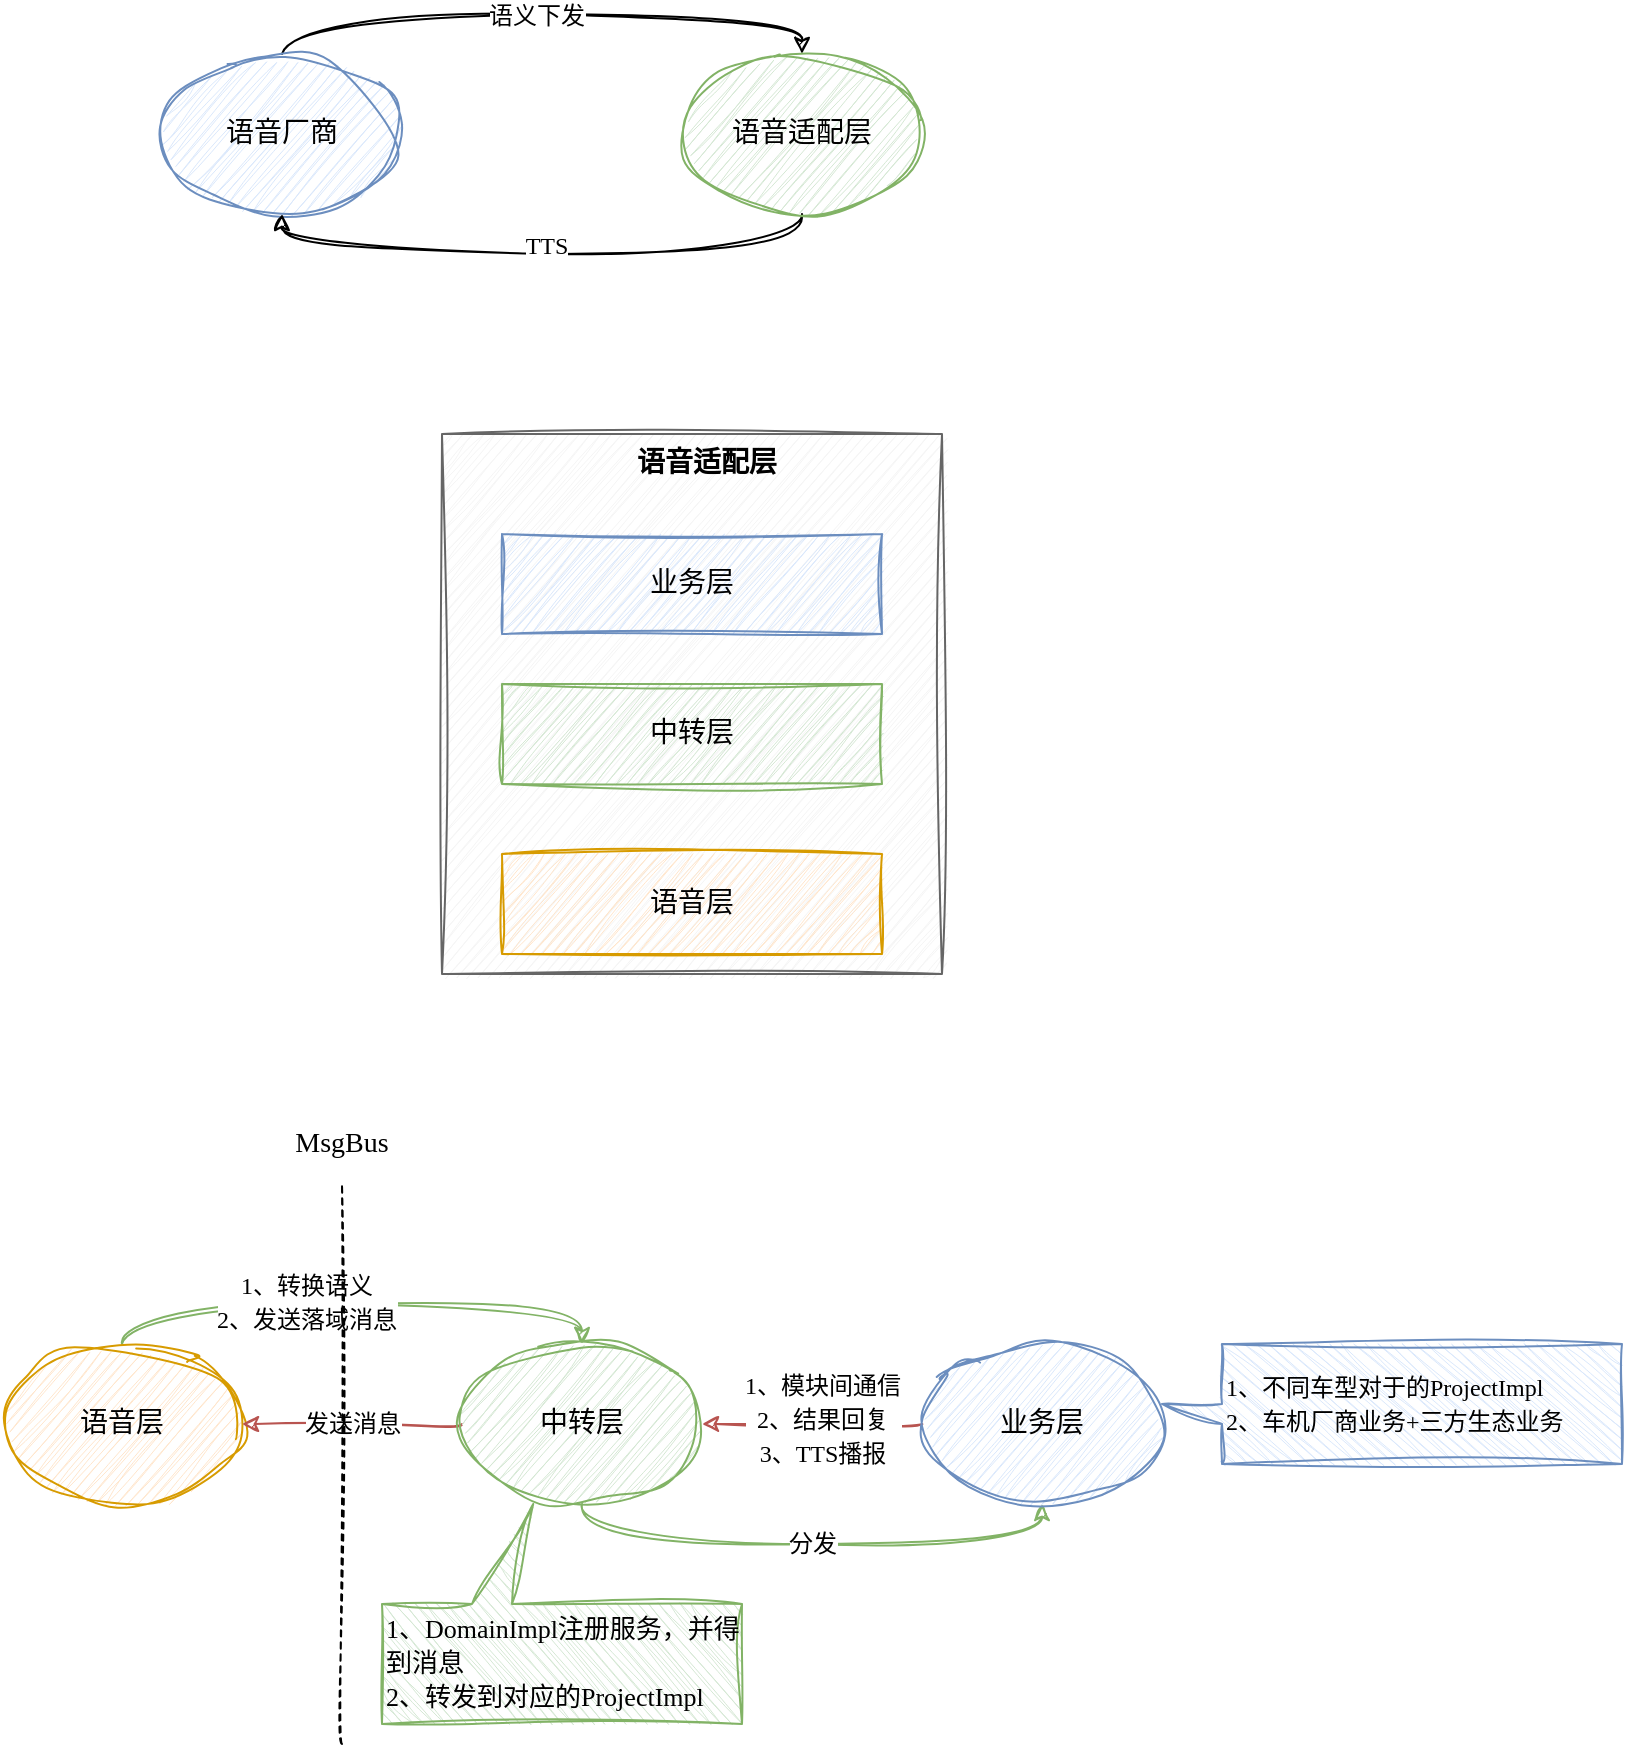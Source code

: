 <mxfile version="22.1.4" type="github">
  <diagram name="第 1 页" id="d6u8rMSGMx_cfphLrP2_">
    <mxGraphModel dx="1450" dy="638" grid="1" gridSize="10" guides="1" tooltips="1" connect="1" arrows="1" fold="1" page="0" pageScale="1" pageWidth="827" pageHeight="1169" math="0" shadow="0">
      <root>
        <mxCell id="0" />
        <mxCell id="1" parent="0" />
        <mxCell id="4i7KHp0y6DTovzWUpK-D-11" value="" style="rounded=0;whiteSpace=wrap;html=1;sketch=1;jiggle=2;curveFitting=1;strokeColor=#666666;align=center;verticalAlign=middle;fontFamily=Comic Sans MS;fontSize=14;fontColor=#333333;fillColor=#f5f5f5;" vertex="1" parent="1">
          <mxGeometry x="90" y="250" width="250" height="270" as="geometry" />
        </mxCell>
        <mxCell id="4i7KHp0y6DTovzWUpK-D-6" style="edgeStyle=orthogonalEdgeStyle;shape=connector;curved=1;rounded=1;sketch=1;jiggle=2;curveFitting=1;orthogonalLoop=1;jettySize=auto;html=1;exitX=0.5;exitY=0;exitDx=0;exitDy=0;entryX=0.5;entryY=0;entryDx=0;entryDy=0;labelBackgroundColor=default;strokeColor=default;align=center;verticalAlign=middle;fontFamily=Comic Sans MS;fontSize=14;fontColor=default;endArrow=classic;" edge="1" parent="1" source="4i7KHp0y6DTovzWUpK-D-2" target="4i7KHp0y6DTovzWUpK-D-3">
          <mxGeometry relative="1" as="geometry" />
        </mxCell>
        <mxCell id="4i7KHp0y6DTovzWUpK-D-8" value="&lt;font style=&quot;font-size: 12px;&quot;&gt;语义下发&lt;/font&gt;" style="edgeLabel;html=1;align=center;verticalAlign=middle;resizable=0;points=[];fontSize=14;fontFamily=Comic Sans MS;fontColor=default;" vertex="1" connectable="0" parent="4i7KHp0y6DTovzWUpK-D-6">
          <mxGeometry x="-0.02" y="-1" relative="1" as="geometry">
            <mxPoint as="offset" />
          </mxGeometry>
        </mxCell>
        <mxCell id="4i7KHp0y6DTovzWUpK-D-2" value="语音厂商" style="ellipse;whiteSpace=wrap;html=1;rounded=0;sketch=1;jiggle=2;curveFitting=1;strokeColor=#6c8ebf;align=center;verticalAlign=middle;fontFamily=Comic Sans MS;fontSize=14;fillColor=#dae8fc;" vertex="1" parent="1">
          <mxGeometry x="-50" y="60" width="120" height="80" as="geometry" />
        </mxCell>
        <mxCell id="4i7KHp0y6DTovzWUpK-D-7" style="edgeStyle=orthogonalEdgeStyle;shape=connector;curved=1;rounded=1;sketch=1;jiggle=2;curveFitting=1;orthogonalLoop=1;jettySize=auto;html=1;exitX=0.5;exitY=1;exitDx=0;exitDy=0;entryX=0.5;entryY=1;entryDx=0;entryDy=0;labelBackgroundColor=default;strokeColor=default;align=center;verticalAlign=middle;fontFamily=Comic Sans MS;fontSize=14;fontColor=default;endArrow=classic;" edge="1" parent="1" source="4i7KHp0y6DTovzWUpK-D-3" target="4i7KHp0y6DTovzWUpK-D-2">
          <mxGeometry relative="1" as="geometry" />
        </mxCell>
        <mxCell id="4i7KHp0y6DTovzWUpK-D-9" value="&lt;font style=&quot;font-size: 12px;&quot;&gt;TTS&lt;/font&gt;" style="edgeLabel;html=1;align=center;verticalAlign=middle;resizable=0;points=[];fontSize=14;fontFamily=Comic Sans MS;fontColor=default;" vertex="1" connectable="0" parent="4i7KHp0y6DTovzWUpK-D-7">
          <mxGeometry x="-0.013" y="-4" relative="1" as="geometry">
            <mxPoint as="offset" />
          </mxGeometry>
        </mxCell>
        <mxCell id="4i7KHp0y6DTovzWUpK-D-3" value="语音适配层" style="ellipse;whiteSpace=wrap;html=1;rounded=0;sketch=1;jiggle=2;curveFitting=1;strokeColor=#82b366;align=center;verticalAlign=middle;fontFamily=Comic Sans MS;fontSize=14;fillColor=#d5e8d4;" vertex="1" parent="1">
          <mxGeometry x="210" y="60" width="120" height="80" as="geometry" />
        </mxCell>
        <mxCell id="4i7KHp0y6DTovzWUpK-D-12" value="业务层" style="rounded=0;whiteSpace=wrap;html=1;sketch=1;jiggle=2;curveFitting=1;strokeColor=#6c8ebf;align=center;verticalAlign=middle;fontFamily=Comic Sans MS;fontSize=14;fillColor=#dae8fc;" vertex="1" parent="1">
          <mxGeometry x="120" y="300" width="190" height="50" as="geometry" />
        </mxCell>
        <mxCell id="4i7KHp0y6DTovzWUpK-D-13" value="中转层" style="rounded=0;whiteSpace=wrap;html=1;sketch=1;jiggle=2;curveFitting=1;strokeColor=#82b366;align=center;verticalAlign=middle;fontFamily=Comic Sans MS;fontSize=14;fillColor=#d5e8d4;" vertex="1" parent="1">
          <mxGeometry x="120" y="375" width="190" height="50" as="geometry" />
        </mxCell>
        <mxCell id="4i7KHp0y6DTovzWUpK-D-14" value="语音层" style="rounded=0;whiteSpace=wrap;html=1;sketch=1;jiggle=2;curveFitting=1;strokeColor=#d79b00;align=center;verticalAlign=middle;fontFamily=Comic Sans MS;fontSize=14;fillColor=#ffe6cc;" vertex="1" parent="1">
          <mxGeometry x="120" y="460" width="190" height="50" as="geometry" />
        </mxCell>
        <mxCell id="4i7KHp0y6DTovzWUpK-D-15" value="&lt;b&gt;语音适配层&lt;/b&gt;" style="text;html=1;strokeColor=none;fillColor=none;align=center;verticalAlign=middle;whiteSpace=wrap;rounded=0;fontSize=14;fontFamily=Comic Sans MS;fontColor=default;" vertex="1" parent="1">
          <mxGeometry x="185" y="250" width="75" height="30" as="geometry" />
        </mxCell>
        <mxCell id="4i7KHp0y6DTovzWUpK-D-19" style="edgeStyle=orthogonalEdgeStyle;shape=connector;curved=1;rounded=1;sketch=1;jiggle=2;curveFitting=1;orthogonalLoop=1;jettySize=auto;html=1;exitX=0.5;exitY=0;exitDx=0;exitDy=0;entryX=0.5;entryY=0;entryDx=0;entryDy=0;labelBackgroundColor=default;strokeColor=#82b366;align=center;verticalAlign=middle;fontFamily=Comic Sans MS;fontSize=14;fontColor=default;endArrow=classic;fillColor=#d5e8d4;" edge="1" parent="1" source="4i7KHp0y6DTovzWUpK-D-16" target="4i7KHp0y6DTovzWUpK-D-17">
          <mxGeometry relative="1" as="geometry" />
        </mxCell>
        <mxCell id="4i7KHp0y6DTovzWUpK-D-23" value="&lt;font style=&quot;font-size: 12px;&quot;&gt;1、转换语义&lt;br&gt;2、发送落域消息&lt;br&gt;&lt;/font&gt;" style="edgeLabel;html=1;align=center;verticalAlign=middle;resizable=0;points=[];fontSize=14;fontFamily=Comic Sans MS;fontColor=default;" vertex="1" connectable="0" parent="4i7KHp0y6DTovzWUpK-D-19">
          <mxGeometry x="-0.163" y="1" relative="1" as="geometry">
            <mxPoint x="-1" as="offset" />
          </mxGeometry>
        </mxCell>
        <mxCell id="4i7KHp0y6DTovzWUpK-D-16" value="语音层" style="ellipse;whiteSpace=wrap;html=1;rounded=0;sketch=1;jiggle=2;curveFitting=1;strokeColor=#d79b00;align=center;verticalAlign=middle;fontFamily=Comic Sans MS;fontSize=14;fillColor=#ffe6cc;" vertex="1" parent="1">
          <mxGeometry x="-130" y="705" width="120" height="80" as="geometry" />
        </mxCell>
        <mxCell id="4i7KHp0y6DTovzWUpK-D-20" value="&lt;font style=&quot;font-size: 12px;&quot;&gt;分发&lt;br&gt;&lt;/font&gt;" style="edgeStyle=orthogonalEdgeStyle;shape=connector;curved=1;rounded=1;sketch=1;jiggle=2;curveFitting=1;orthogonalLoop=1;jettySize=auto;html=1;exitX=0.5;exitY=1;exitDx=0;exitDy=0;entryX=0.5;entryY=1;entryDx=0;entryDy=0;labelBackgroundColor=default;strokeColor=#82b366;align=center;verticalAlign=middle;fontFamily=Comic Sans MS;fontSize=14;fontColor=default;endArrow=classic;fillColor=#d5e8d4;" edge="1" parent="1" source="4i7KHp0y6DTovzWUpK-D-17" target="4i7KHp0y6DTovzWUpK-D-18">
          <mxGeometry relative="1" as="geometry">
            <mxPoint as="offset" />
          </mxGeometry>
        </mxCell>
        <mxCell id="4i7KHp0y6DTovzWUpK-D-22" value="&lt;font style=&quot;font-size: 12px;&quot;&gt;发送消息&lt;/font&gt;" style="edgeStyle=orthogonalEdgeStyle;shape=connector;curved=1;rounded=1;sketch=1;jiggle=2;curveFitting=1;orthogonalLoop=1;jettySize=auto;html=1;exitX=0;exitY=0.5;exitDx=0;exitDy=0;entryX=1;entryY=0.5;entryDx=0;entryDy=0;labelBackgroundColor=default;strokeColor=#b85450;align=center;verticalAlign=middle;fontFamily=Comic Sans MS;fontSize=14;fontColor=default;endArrow=classic;fillColor=#f8cecc;" edge="1" parent="1" source="4i7KHp0y6DTovzWUpK-D-17" target="4i7KHp0y6DTovzWUpK-D-16">
          <mxGeometry relative="1" as="geometry">
            <mxPoint as="offset" />
          </mxGeometry>
        </mxCell>
        <mxCell id="4i7KHp0y6DTovzWUpK-D-17" value="中转层" style="ellipse;whiteSpace=wrap;html=1;rounded=0;sketch=1;jiggle=2;curveFitting=1;strokeColor=#82b366;align=center;verticalAlign=middle;fontFamily=Comic Sans MS;fontSize=14;fillColor=#d5e8d4;" vertex="1" parent="1">
          <mxGeometry x="100" y="705" width="120" height="80" as="geometry" />
        </mxCell>
        <mxCell id="4i7KHp0y6DTovzWUpK-D-21" style="edgeStyle=orthogonalEdgeStyle;shape=connector;curved=1;rounded=1;sketch=1;jiggle=2;curveFitting=1;orthogonalLoop=1;jettySize=auto;html=1;exitX=0;exitY=0.5;exitDx=0;exitDy=0;entryX=1;entryY=0.5;entryDx=0;entryDy=0;labelBackgroundColor=default;strokeColor=#b85450;align=center;verticalAlign=middle;fontFamily=Comic Sans MS;fontSize=14;fontColor=default;endArrow=classic;fillColor=#f8cecc;" edge="1" parent="1" source="4i7KHp0y6DTovzWUpK-D-18" target="4i7KHp0y6DTovzWUpK-D-17">
          <mxGeometry relative="1" as="geometry" />
        </mxCell>
        <mxCell id="4i7KHp0y6DTovzWUpK-D-26" value="&lt;font style=&quot;font-size: 12px;&quot;&gt;1、模块间通信&lt;br&gt;2、结果回复&lt;br&gt;3、TTS播报&lt;br&gt;&lt;/font&gt;" style="edgeLabel;html=1;align=center;verticalAlign=middle;resizable=0;points=[];fontSize=14;fontFamily=Comic Sans MS;fontColor=default;" vertex="1" connectable="0" parent="4i7KHp0y6DTovzWUpK-D-21">
          <mxGeometry x="0.182" y="-2" relative="1" as="geometry">
            <mxPoint x="15" as="offset" />
          </mxGeometry>
        </mxCell>
        <mxCell id="4i7KHp0y6DTovzWUpK-D-18" value="业务层" style="ellipse;whiteSpace=wrap;html=1;rounded=0;sketch=1;jiggle=2;curveFitting=1;strokeColor=#6c8ebf;align=center;verticalAlign=middle;fontFamily=Comic Sans MS;fontSize=14;fillColor=#dae8fc;" vertex="1" parent="1">
          <mxGeometry x="330" y="705" width="120" height="80" as="geometry" />
        </mxCell>
        <mxCell id="4i7KHp0y6DTovzWUpK-D-24" value="&lt;font style=&quot;font-size: 13px;&quot;&gt;1、DomainImpl注册服务，并得到消息&lt;br style=&quot;border-color: var(--border-color);&quot;&gt;2、转发到对应的ProjectImpl&lt;/font&gt;" style="shape=callout;whiteSpace=wrap;html=1;perimeter=calloutPerimeter;rounded=0;sketch=1;jiggle=2;curveFitting=1;strokeColor=#82b366;align=left;verticalAlign=middle;fontFamily=Comic Sans MS;fontSize=14;fillColor=#d5e8d4;flipV=1;size=50;position=0.25;position2=0.42;base=20;" vertex="1" parent="1">
          <mxGeometry x="60" y="785" width="180" height="110" as="geometry" />
        </mxCell>
        <mxCell id="4i7KHp0y6DTovzWUpK-D-25" value="&lt;font style=&quot;font-size: 12px;&quot;&gt;1、不同车型对于的ProjectImpl&lt;br&gt;2、车机厂商业务+三方生态业务&lt;/font&gt;" style="shape=callout;whiteSpace=wrap;html=1;perimeter=calloutPerimeter;rounded=0;sketch=1;jiggle=2;curveFitting=1;strokeColor=#6c8ebf;align=left;verticalAlign=middle;fontFamily=Comic Sans MS;fontSize=14;fillColor=#dae8fc;direction=south;position2=0.5;base=10;" vertex="1" parent="1">
          <mxGeometry x="450" y="705" width="230" height="60" as="geometry" />
        </mxCell>
        <mxCell id="4i7KHp0y6DTovzWUpK-D-28" value="" style="endArrow=none;dashed=1;html=1;rounded=1;labelBackgroundColor=default;sketch=1;jiggle=2;curveFitting=1;strokeColor=default;align=center;verticalAlign=middle;fontFamily=Comic Sans MS;fontSize=14;fontColor=default;shape=connector;curved=1;" edge="1" parent="1">
          <mxGeometry width="50" height="50" relative="1" as="geometry">
            <mxPoint x="40" y="905" as="sourcePoint" />
            <mxPoint x="40" y="625" as="targetPoint" />
          </mxGeometry>
        </mxCell>
        <mxCell id="4i7KHp0y6DTovzWUpK-D-29" value="MsgBus" style="text;html=1;strokeColor=none;fillColor=none;align=center;verticalAlign=middle;whiteSpace=wrap;rounded=0;fontSize=14;fontFamily=Comic Sans MS;fontColor=default;" vertex="1" parent="1">
          <mxGeometry x="10" y="590" width="60" height="30" as="geometry" />
        </mxCell>
      </root>
    </mxGraphModel>
  </diagram>
</mxfile>
